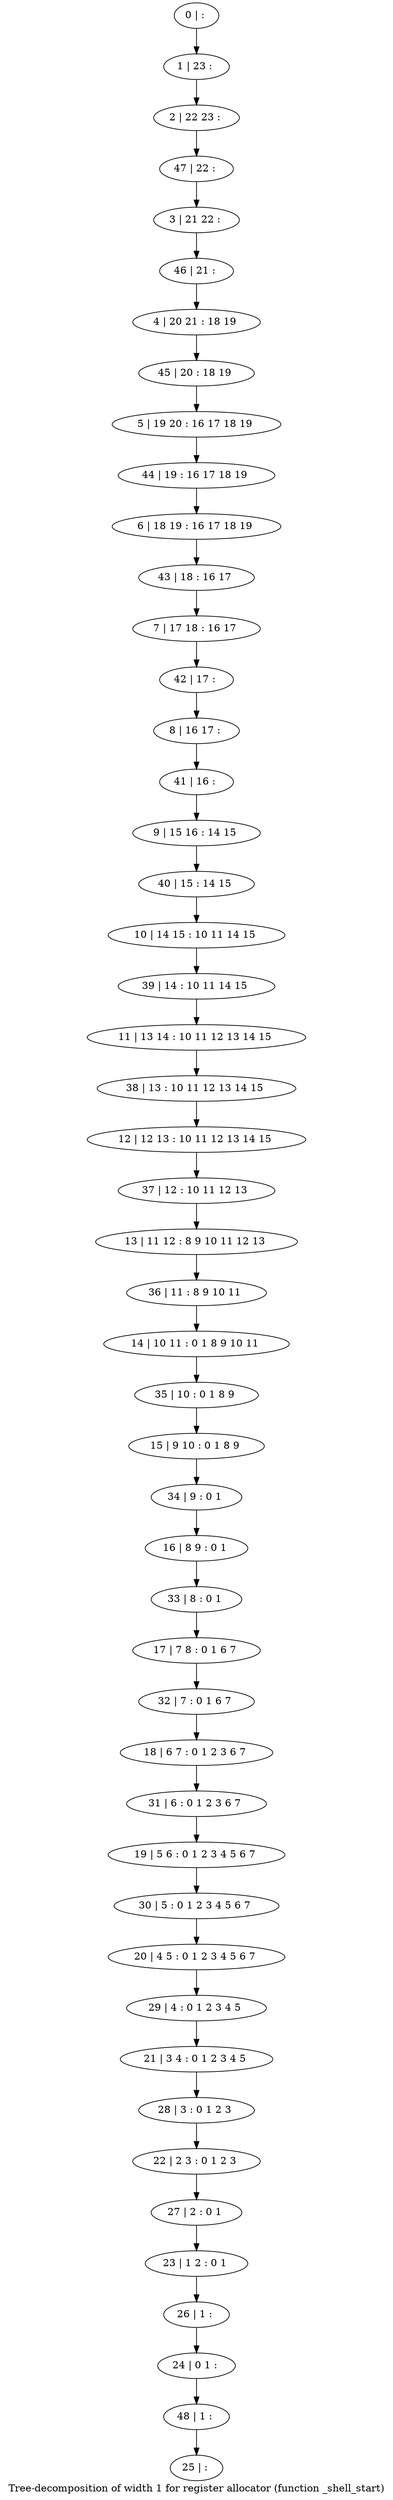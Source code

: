 digraph G {
graph [label="Tree-decomposition of width 1 for register allocator (function _shell_start)"]
0[label="0 | : "];
1[label="1 | 23 : "];
2[label="2 | 22 23 : "];
3[label="3 | 21 22 : "];
4[label="4 | 20 21 : 18 19 "];
5[label="5 | 19 20 : 16 17 18 19 "];
6[label="6 | 18 19 : 16 17 18 19 "];
7[label="7 | 17 18 : 16 17 "];
8[label="8 | 16 17 : "];
9[label="9 | 15 16 : 14 15 "];
10[label="10 | 14 15 : 10 11 14 15 "];
11[label="11 | 13 14 : 10 11 12 13 14 15 "];
12[label="12 | 12 13 : 10 11 12 13 14 15 "];
13[label="13 | 11 12 : 8 9 10 11 12 13 "];
14[label="14 | 10 11 : 0 1 8 9 10 11 "];
15[label="15 | 9 10 : 0 1 8 9 "];
16[label="16 | 8 9 : 0 1 "];
17[label="17 | 7 8 : 0 1 6 7 "];
18[label="18 | 6 7 : 0 1 2 3 6 7 "];
19[label="19 | 5 6 : 0 1 2 3 4 5 6 7 "];
20[label="20 | 4 5 : 0 1 2 3 4 5 6 7 "];
21[label="21 | 3 4 : 0 1 2 3 4 5 "];
22[label="22 | 2 3 : 0 1 2 3 "];
23[label="23 | 1 2 : 0 1 "];
24[label="24 | 0 1 : "];
25[label="25 | : "];
26[label="26 | 1 : "];
27[label="27 | 2 : 0 1 "];
28[label="28 | 3 : 0 1 2 3 "];
29[label="29 | 4 : 0 1 2 3 4 5 "];
30[label="30 | 5 : 0 1 2 3 4 5 6 7 "];
31[label="31 | 6 : 0 1 2 3 6 7 "];
32[label="32 | 7 : 0 1 6 7 "];
33[label="33 | 8 : 0 1 "];
34[label="34 | 9 : 0 1 "];
35[label="35 | 10 : 0 1 8 9 "];
36[label="36 | 11 : 8 9 10 11 "];
37[label="37 | 12 : 10 11 12 13 "];
38[label="38 | 13 : 10 11 12 13 14 15 "];
39[label="39 | 14 : 10 11 14 15 "];
40[label="40 | 15 : 14 15 "];
41[label="41 | 16 : "];
42[label="42 | 17 : "];
43[label="43 | 18 : 16 17 "];
44[label="44 | 19 : 16 17 18 19 "];
45[label="45 | 20 : 18 19 "];
46[label="46 | 21 : "];
47[label="47 | 22 : "];
48[label="48 | 1 : "];
0->1 ;
1->2 ;
26->24 ;
23->26 ;
27->23 ;
22->27 ;
28->22 ;
21->28 ;
29->21 ;
20->29 ;
30->20 ;
19->30 ;
31->19 ;
18->31 ;
32->18 ;
17->32 ;
33->17 ;
16->33 ;
34->16 ;
15->34 ;
35->15 ;
14->35 ;
36->14 ;
13->36 ;
37->13 ;
12->37 ;
38->12 ;
11->38 ;
39->11 ;
10->39 ;
40->10 ;
9->40 ;
41->9 ;
8->41 ;
42->8 ;
7->42 ;
43->7 ;
6->43 ;
44->6 ;
5->44 ;
45->5 ;
4->45 ;
46->4 ;
3->46 ;
47->3 ;
2->47 ;
48->25 ;
24->48 ;
}

